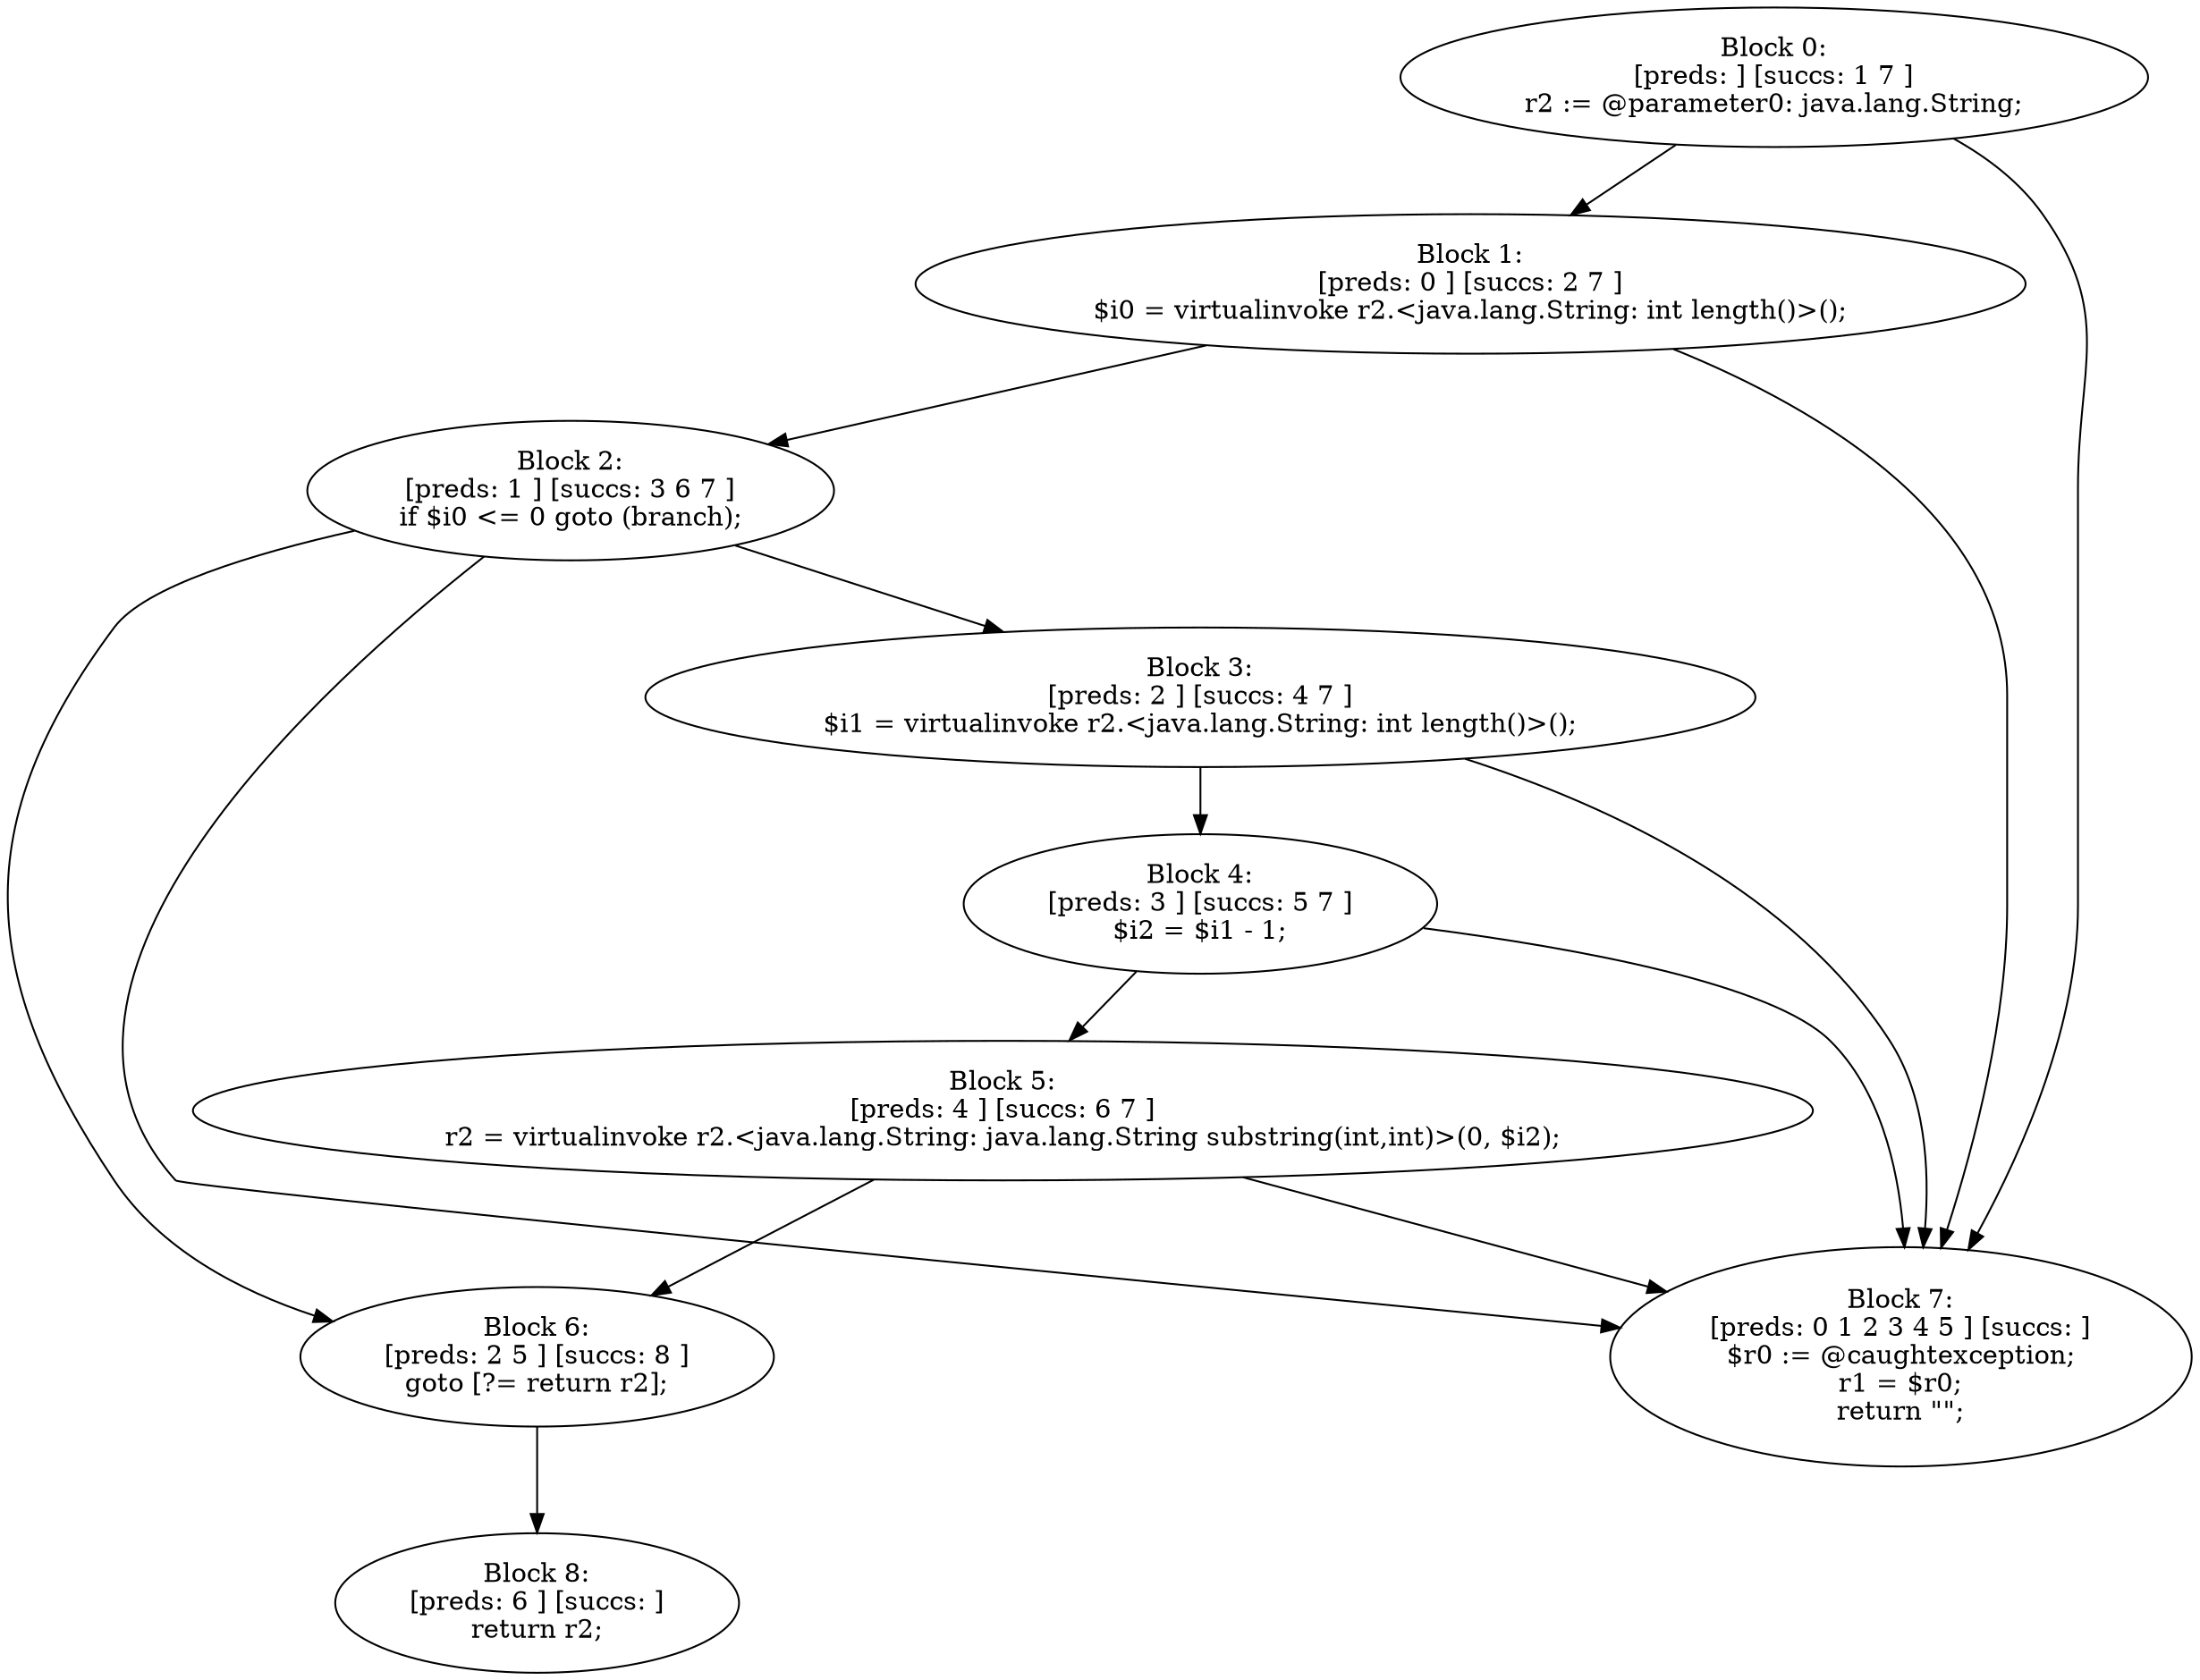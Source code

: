 digraph "unitGraph" {
    "Block 0:
[preds: ] [succs: 1 7 ]
r2 := @parameter0: java.lang.String;
"
    "Block 1:
[preds: 0 ] [succs: 2 7 ]
$i0 = virtualinvoke r2.<java.lang.String: int length()>();
"
    "Block 2:
[preds: 1 ] [succs: 3 6 7 ]
if $i0 <= 0 goto (branch);
"
    "Block 3:
[preds: 2 ] [succs: 4 7 ]
$i1 = virtualinvoke r2.<java.lang.String: int length()>();
"
    "Block 4:
[preds: 3 ] [succs: 5 7 ]
$i2 = $i1 - 1;
"
    "Block 5:
[preds: 4 ] [succs: 6 7 ]
r2 = virtualinvoke r2.<java.lang.String: java.lang.String substring(int,int)>(0, $i2);
"
    "Block 6:
[preds: 2 5 ] [succs: 8 ]
goto [?= return r2];
"
    "Block 7:
[preds: 0 1 2 3 4 5 ] [succs: ]
$r0 := @caughtexception;
r1 = $r0;
return \"\";
"
    "Block 8:
[preds: 6 ] [succs: ]
return r2;
"
    "Block 0:
[preds: ] [succs: 1 7 ]
r2 := @parameter0: java.lang.String;
"->"Block 1:
[preds: 0 ] [succs: 2 7 ]
$i0 = virtualinvoke r2.<java.lang.String: int length()>();
";
    "Block 0:
[preds: ] [succs: 1 7 ]
r2 := @parameter0: java.lang.String;
"->"Block 7:
[preds: 0 1 2 3 4 5 ] [succs: ]
$r0 := @caughtexception;
r1 = $r0;
return \"\";
";
    "Block 1:
[preds: 0 ] [succs: 2 7 ]
$i0 = virtualinvoke r2.<java.lang.String: int length()>();
"->"Block 2:
[preds: 1 ] [succs: 3 6 7 ]
if $i0 <= 0 goto (branch);
";
    "Block 1:
[preds: 0 ] [succs: 2 7 ]
$i0 = virtualinvoke r2.<java.lang.String: int length()>();
"->"Block 7:
[preds: 0 1 2 3 4 5 ] [succs: ]
$r0 := @caughtexception;
r1 = $r0;
return \"\";
";
    "Block 2:
[preds: 1 ] [succs: 3 6 7 ]
if $i0 <= 0 goto (branch);
"->"Block 3:
[preds: 2 ] [succs: 4 7 ]
$i1 = virtualinvoke r2.<java.lang.String: int length()>();
";
    "Block 2:
[preds: 1 ] [succs: 3 6 7 ]
if $i0 <= 0 goto (branch);
"->"Block 6:
[preds: 2 5 ] [succs: 8 ]
goto [?= return r2];
";
    "Block 2:
[preds: 1 ] [succs: 3 6 7 ]
if $i0 <= 0 goto (branch);
"->"Block 7:
[preds: 0 1 2 3 4 5 ] [succs: ]
$r0 := @caughtexception;
r1 = $r0;
return \"\";
";
    "Block 3:
[preds: 2 ] [succs: 4 7 ]
$i1 = virtualinvoke r2.<java.lang.String: int length()>();
"->"Block 4:
[preds: 3 ] [succs: 5 7 ]
$i2 = $i1 - 1;
";
    "Block 3:
[preds: 2 ] [succs: 4 7 ]
$i1 = virtualinvoke r2.<java.lang.String: int length()>();
"->"Block 7:
[preds: 0 1 2 3 4 5 ] [succs: ]
$r0 := @caughtexception;
r1 = $r0;
return \"\";
";
    "Block 4:
[preds: 3 ] [succs: 5 7 ]
$i2 = $i1 - 1;
"->"Block 5:
[preds: 4 ] [succs: 6 7 ]
r2 = virtualinvoke r2.<java.lang.String: java.lang.String substring(int,int)>(0, $i2);
";
    "Block 4:
[preds: 3 ] [succs: 5 7 ]
$i2 = $i1 - 1;
"->"Block 7:
[preds: 0 1 2 3 4 5 ] [succs: ]
$r0 := @caughtexception;
r1 = $r0;
return \"\";
";
    "Block 5:
[preds: 4 ] [succs: 6 7 ]
r2 = virtualinvoke r2.<java.lang.String: java.lang.String substring(int,int)>(0, $i2);
"->"Block 6:
[preds: 2 5 ] [succs: 8 ]
goto [?= return r2];
";
    "Block 5:
[preds: 4 ] [succs: 6 7 ]
r2 = virtualinvoke r2.<java.lang.String: java.lang.String substring(int,int)>(0, $i2);
"->"Block 7:
[preds: 0 1 2 3 4 5 ] [succs: ]
$r0 := @caughtexception;
r1 = $r0;
return \"\";
";
    "Block 6:
[preds: 2 5 ] [succs: 8 ]
goto [?= return r2];
"->"Block 8:
[preds: 6 ] [succs: ]
return r2;
";
}
